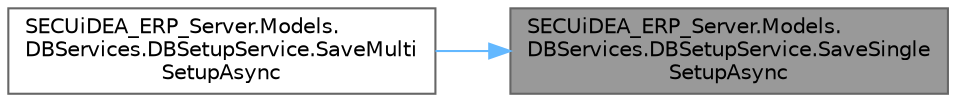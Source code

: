 digraph "SECUiDEA_ERP_Server.Models.DBServices.DBSetupService.SaveSingleSetupAsync"
{
 // LATEX_PDF_SIZE
  bgcolor="transparent";
  edge [fontname=Helvetica,fontsize=10,labelfontname=Helvetica,labelfontsize=10];
  node [fontname=Helvetica,fontsize=10,shape=box,height=0.2,width=0.4];
  rankdir="RL";
  Node1 [id="Node000001",label="SECUiDEA_ERP_Server.Models.\lDBServices.DBSetupService.SaveSingle\lSetupAsync",height=0.2,width=0.4,color="gray40", fillcolor="grey60", style="filled", fontcolor="black",tooltip="단일 DB 설정을 저장"];
  Node1 -> Node2 [id="edge1_Node000001_Node000002",dir="back",color="steelblue1",style="solid",tooltip=" "];
  Node2 [id="Node000002",label="SECUiDEA_ERP_Server.Models.\lDBServices.DBSetupService.SaveMulti\lSetupAsync",height=0.2,width=0.4,color="grey40", fillcolor="white", style="filled",URL="$class_s_e_c_ui_d_e_a___e_r_p___server_1_1_models_1_1_d_b_services_1_1_d_b_setup_service.html#a4e44984b257862b11264ff57bfcf528e",tooltip="다중 DB 설정을 저장"];
}
